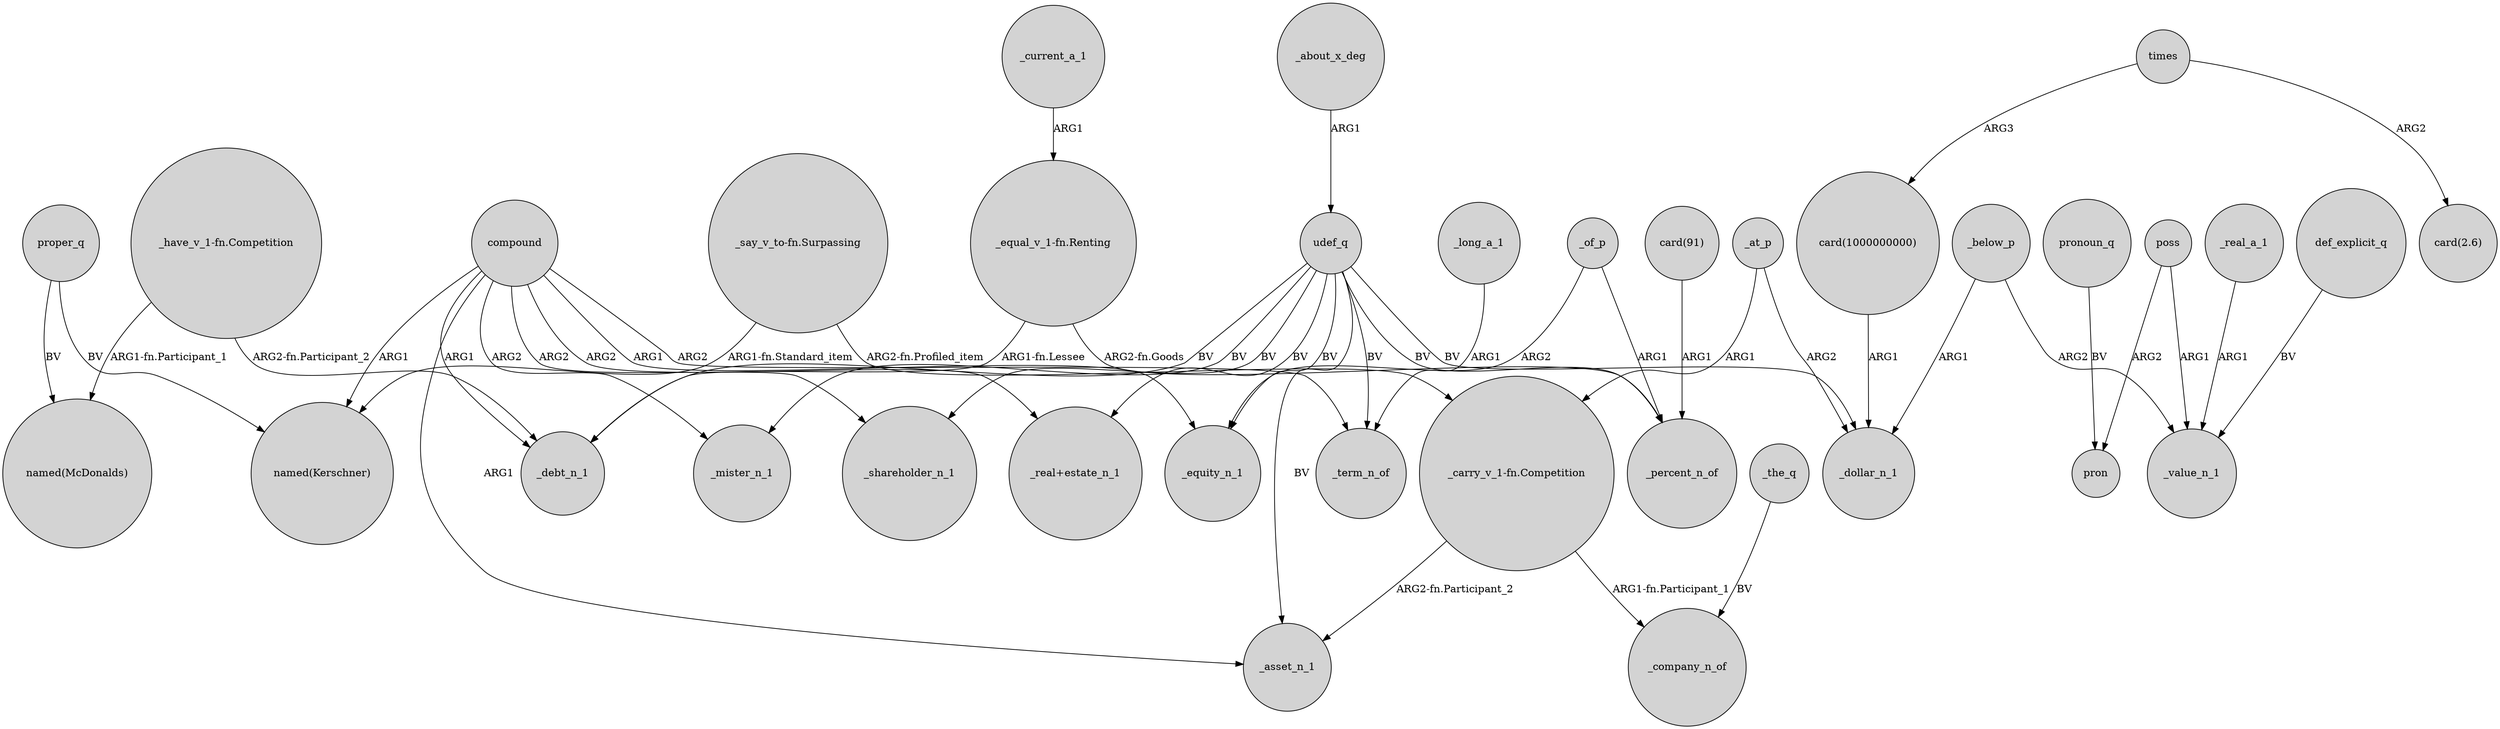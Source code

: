 digraph {
	node [shape=circle style=filled]
	"card(1000000000)" -> _dollar_n_1 [label=ARG1]
	udef_q -> _term_n_of [label=BV]
	compound -> _mister_n_1 [label=ARG2]
	_of_p -> _equity_n_1 [label=ARG2]
	_below_p -> _dollar_n_1 [label=ARG1]
	"_have_v_1-fn.Competition" -> "named(McDonalds)" [label="ARG1-fn.Participant_1"]
	"card(91)" -> _percent_n_of [label=ARG1]
	compound -> _shareholder_n_1 [label=ARG2]
	compound -> _term_n_of [label=ARG2]
	udef_q -> _shareholder_n_1 [label=BV]
	_current_a_1 -> "_equal_v_1-fn.Renting" [label=ARG1]
	"_carry_v_1-fn.Competition" -> _asset_n_1 [label="ARG2-fn.Participant_2"]
	udef_q -> _equity_n_1 [label=BV]
	_long_a_1 -> _term_n_of [label=ARG1]
	compound -> _equity_n_1 [label=ARG1]
	poss -> _value_n_1 [label=ARG1]
	compound -> "_real+estate_n_1" [label=ARG2]
	udef_q -> _mister_n_1 [label=BV]
	udef_q -> _asset_n_1 [label=BV]
	times -> "card(1000000000)" [label=ARG3]
	_of_p -> _percent_n_of [label=ARG1]
	"_say_v_to-fn.Surpassing" -> "named(Kerschner)" [label="ARG1-fn.Standard_item"]
	_about_x_deg -> udef_q [label=ARG1]
	_below_p -> _value_n_1 [label=ARG2]
	"_say_v_to-fn.Surpassing" -> "_carry_v_1-fn.Competition" [label="ARG2-fn.Profiled_item"]
	pronoun_q -> pron [label=BV]
	poss -> pron [label=ARG2]
	compound -> "named(Kerschner)" [label=ARG1]
	_at_p -> _dollar_n_1 [label=ARG2]
	proper_q -> "named(McDonalds)" [label=BV]
	"_equal_v_1-fn.Renting" -> _percent_n_of [label="ARG2-fn.Goods"]
	udef_q -> _debt_n_1 [label=BV]
	"_equal_v_1-fn.Renting" -> _debt_n_1 [label="ARG1-fn.Lessee"]
	udef_q -> _percent_n_of [label=BV]
	udef_q -> _dollar_n_1 [label=BV]
	"_carry_v_1-fn.Competition" -> _company_n_of [label="ARG1-fn.Participant_1"]
	compound -> _asset_n_1 [label=ARG1]
	def_explicit_q -> _value_n_1 [label=BV]
	proper_q -> "named(Kerschner)" [label=BV]
	_at_p -> "_carry_v_1-fn.Competition" [label=ARG1]
	compound -> _debt_n_1 [label=ARG1]
	udef_q -> "_real+estate_n_1" [label=BV]
	_the_q -> _company_n_of [label=BV]
	_real_a_1 -> _value_n_1 [label=ARG1]
	"_have_v_1-fn.Competition" -> _debt_n_1 [label="ARG2-fn.Participant_2"]
	times -> "card(2.6)" [label=ARG2]
}
